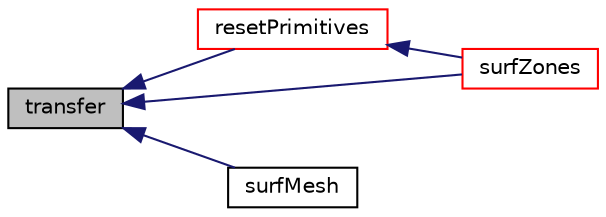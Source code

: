 digraph "transfer"
{
  bgcolor="transparent";
  edge [fontname="Helvetica",fontsize="10",labelfontname="Helvetica",labelfontsize="10"];
  node [fontname="Helvetica",fontsize="10",shape=record];
  rankdir="LR";
  Node2340 [label="transfer",height=0.2,width=0.4,color="black", fillcolor="grey75", style="filled", fontcolor="black"];
  Node2340 -> Node2341 [dir="back",color="midnightblue",fontsize="10",style="solid",fontname="Helvetica"];
  Node2341 [label="resetPrimitives",height=0.2,width=0.4,color="red",URL="$a30961.html#a69d99407efb36c53fe7e84981a4828df",tooltip="Reset mesh primitive data. "];
  Node2341 -> Node2342 [dir="back",color="midnightblue",fontsize="10",style="solid",fontname="Helvetica"];
  Node2342 [label="surfZones",height=0.2,width=0.4,color="red",URL="$a30961.html#ac9d5ad1a3400361b0cf661628bd78549",tooltip="Return surface zones. "];
  Node2340 -> Node2352 [dir="back",color="midnightblue",fontsize="10",style="solid",fontname="Helvetica"];
  Node2352 [label="surfMesh",height=0.2,width=0.4,color="black",URL="$a30961.html#a6a0c1268ea59aa421d2c9696e23bf6c3",tooltip="Construct copy/move from MeshedSurface. "];
  Node2340 -> Node2342 [dir="back",color="midnightblue",fontsize="10",style="solid",fontname="Helvetica"];
}
